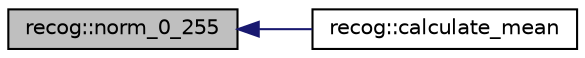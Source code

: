 digraph "recog::norm_0_255"
{
 // INTERACTIVE_SVG=YES
  edge [fontname="Helvetica",fontsize="10",labelfontname="Helvetica",labelfontsize="10"];
  node [fontname="Helvetica",fontsize="10",shape=record];
  rankdir="LR";
  Node12 [label="recog::norm_0_255",height=0.2,width=0.4,color="black", fillcolor="grey75", style="filled", fontcolor="black"];
  Node12 -> Node13 [dir="back",color="midnightblue",fontsize="10",style="solid",fontname="Helvetica"];
  Node13 [label="recog::calculate_mean",height=0.2,width=0.4,color="black", fillcolor="white", style="filled",URL="$namespacerecog.html#a7385ca1c2c5c53908e91fb10a86f950f"];
}

